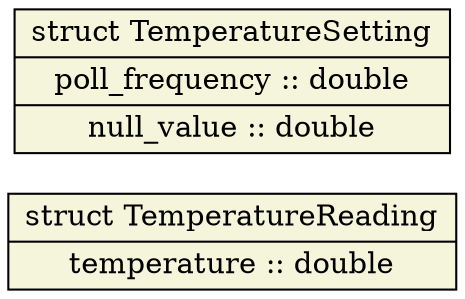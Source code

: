 digraph "temp_sensor" {
node [style=filled, shape=record];
edge [arrowsize=0.5];
rankdir=LR
node [fillcolor=beige];
TemperatureReading [label="struct TemperatureReading|<field_temperature>temperature :: double"];
node [fillcolor=beige];
TemperatureSetting [label="struct TemperatureSetting|<field_poll_frequency>poll_frequency :: double|<field_null_value>null_value :: double"];
}
